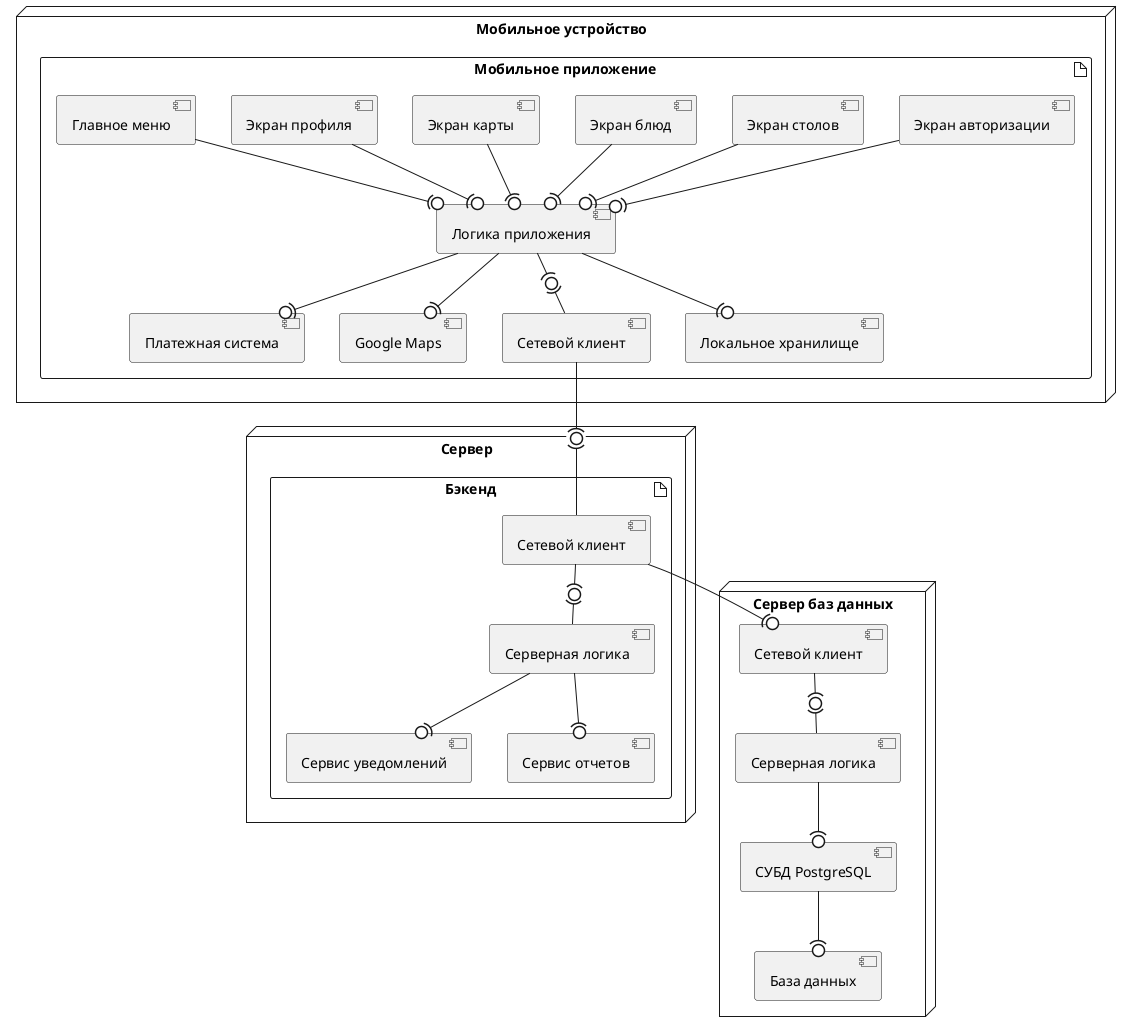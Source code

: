 @startuml
node "Мобильное устройство" {
  artifact "Мобильное приложение" {
    component "Логика приложения" as AppLogic
    component "Платежная система" as PaymentSystem
    component "Google Maps" as GoogleMaps
    component "Экран авторизации" as AuthScreen
    component "Экран столов" as TablesScreen
    component "Экран блюд" as DishesScreen
    component "Экран карты" as MapScreen
    component "Экран профиля" as ProfileScreen
    component "Главное меню" as MainMenu
    component "Сетевой клиент" as NetworkClient
    component "Локальное хранилище" as LocalStorage
  }
}

node "Сервер" {
  artifact "Бэкенд" {
    component "Сетевой клиент" as NetworkClient1
    component "Серверная логика" as ServerLogic
    component "Сервис уведомлений" as Notifications
    component "Сервис отчетов" as ReportService
  }
}

node "Сервер баз данных" {
    component "Сетевой клиент" as NetworkClient2
    component "Серверная логика" as ServerLogic1
    component "СУБД PostgreSQL" as Database1
    component "База данных" as DB
}

AppLogic --(0 PaymentSystem
AppLogic --(0 GoogleMaps
AppLogic -(0)- NetworkClient
AppLogic --(0 LocalStorage

AuthScreen --(0 AppLogic  
TablesScreen --(0 AppLogic
DishesScreen --(0 AppLogic
MapScreen --(0 AppLogic
ProfileScreen --(0 AppLogic  
MainMenu--(0 AppLogic 

NetworkClient -(0)- NetworkClient1
NetworkClient1 -(0)- ServerLogic
NetworkClient1 --(0 NetworkClient2


ServerLogic --(0 Notifications
ServerLogic --(0 ReportService
NetworkClient2 -(0)- ServerLogic1
ServerLogic1 --(0 Database1
Database1 --(0 DB
@enduml